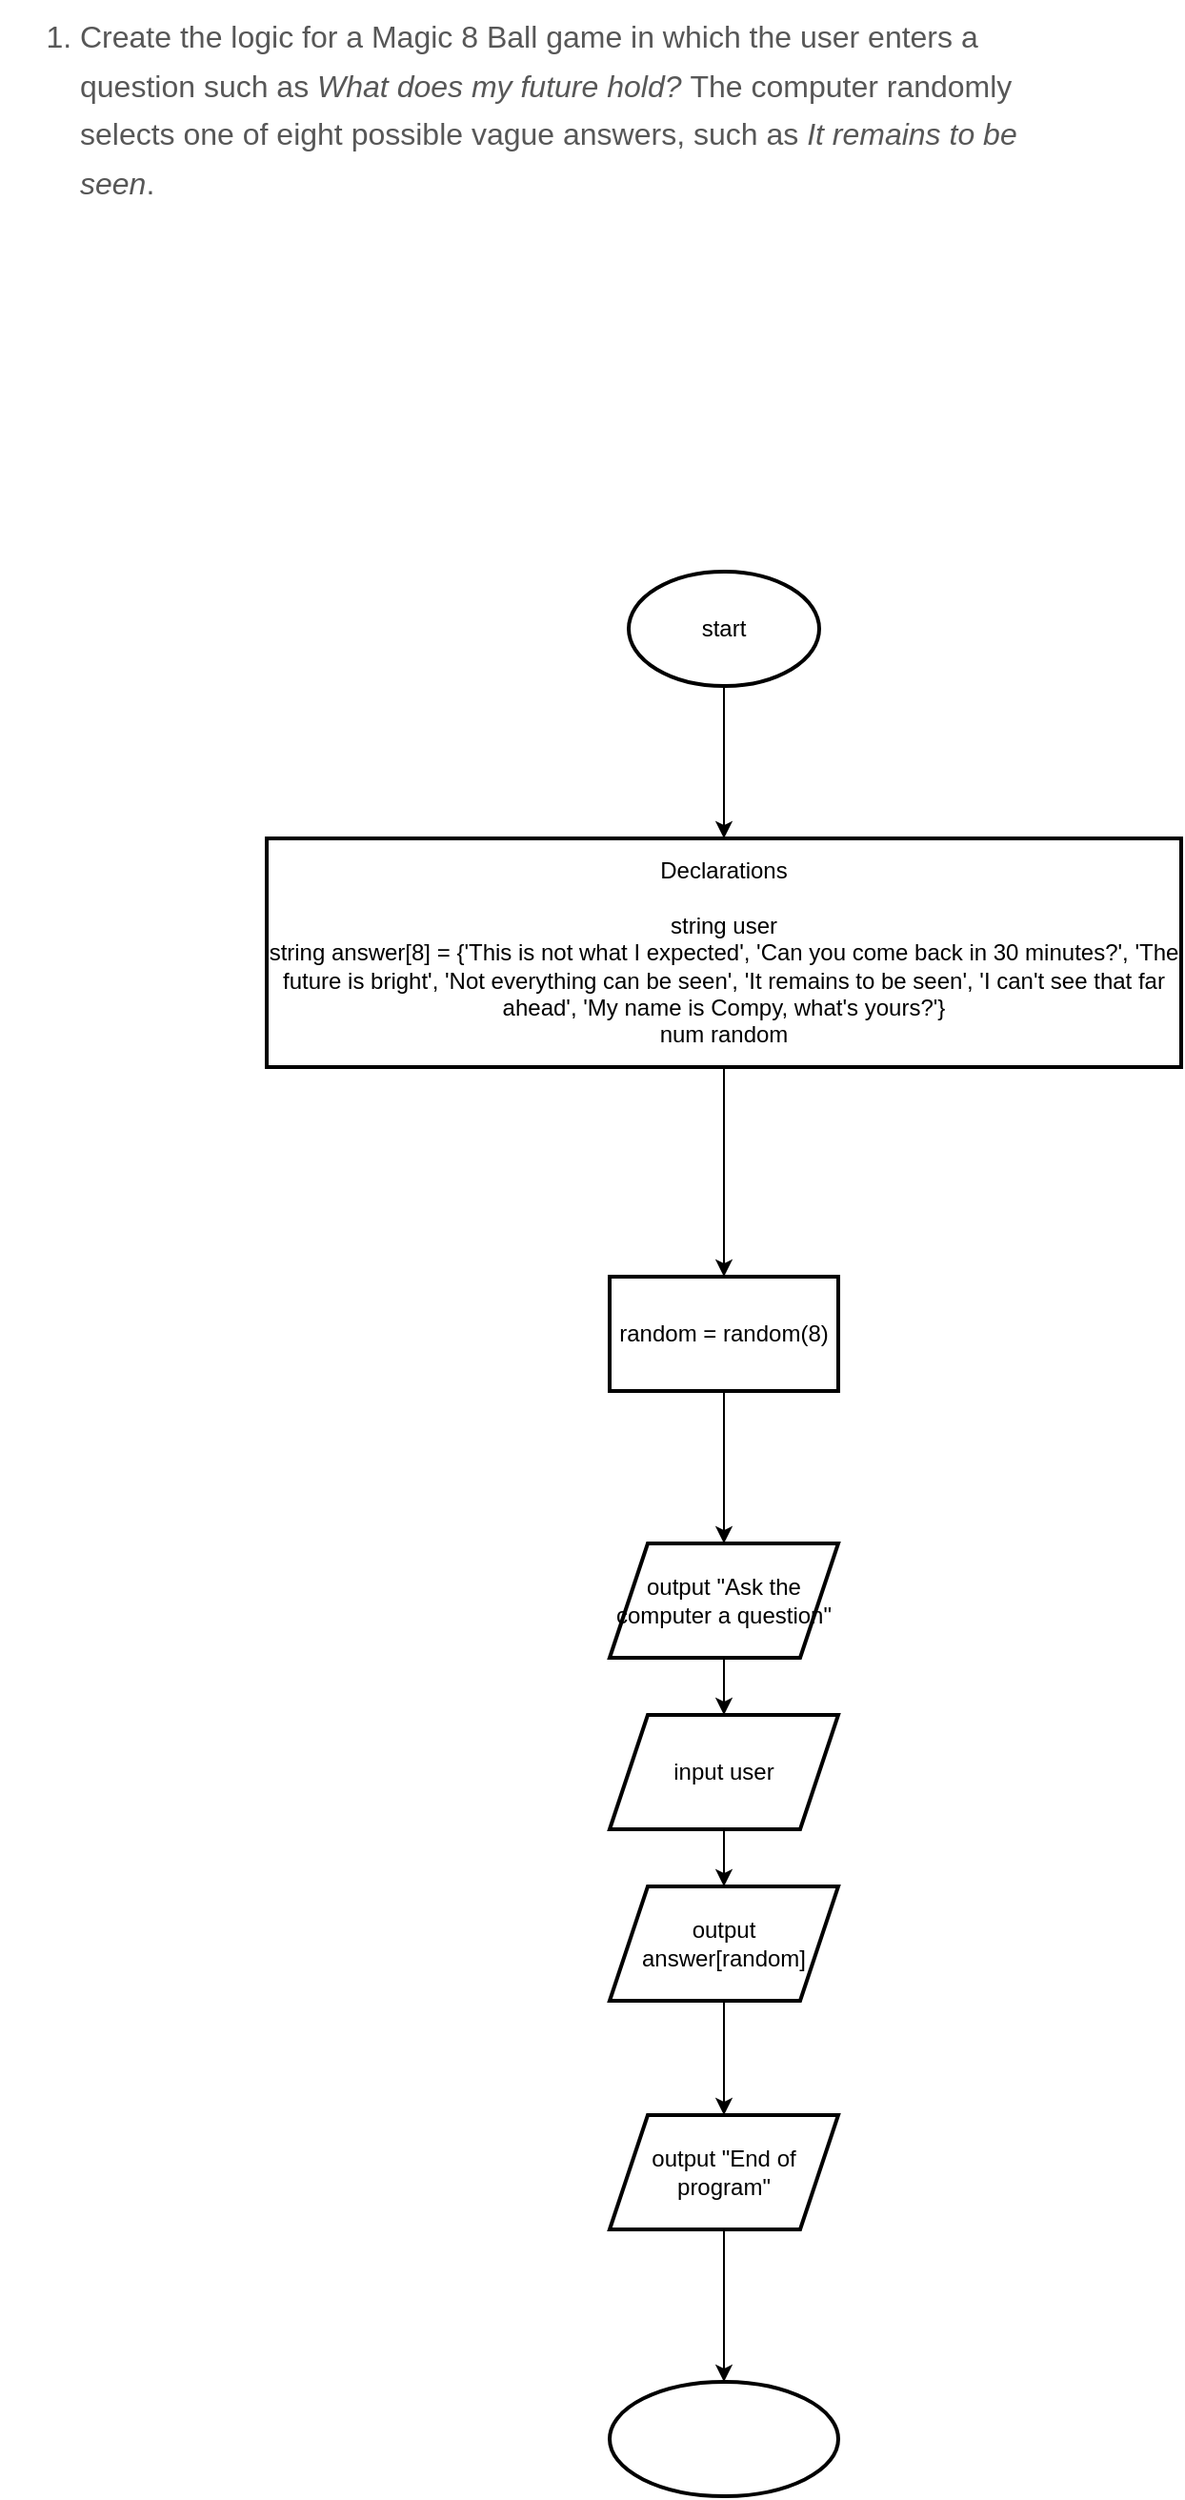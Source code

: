 <mxfile>
    <diagram id="FpxeIAFaRYqNk3HpP0q2" name="Page-1">
        <mxGraphModel dx="1028" dy="705" grid="1" gridSize="10" guides="1" tooltips="1" connect="1" arrows="1" fold="1" page="1" pageScale="1" pageWidth="850" pageHeight="1100" math="0" shadow="0">
            <root>
                <mxCell id="0"/>
                <mxCell id="1" parent="0"/>
                <mxCell id="2" value="&lt;ol id=&quot;DXLCZTA1CMGJUGMLH677&quot; class=&quot;decimal shortanswer&quot; style=&quot;box-sizing: border-box; line-height: 1.8; color: rgb(87, 87, 87); padding: 0px 0px 0px 40px; clear: left; margin: 0px 0px 11px; list-style-type: decimal; font-size: 16px; font-style: normal; font-weight: 400; letter-spacing: normal; text-indent: 0px; text-transform: none; word-spacing: 0px; background-color: rgb(255, 255, 255);&quot;&gt;&lt;li id=&quot;ZZBLUAUFBX71AMGTL176&quot; style=&quot;box-sizing: border-box ; font-family: , &amp;quot;cambria&amp;quot; , &amp;quot;times new roman&amp;quot; , &amp;quot;times&amp;quot; , serif ; line-height: 1.6 ; color: rgb(87 , 87 , 87) ; margin: 0px 0px 10px ; padding: 0px ; list-style: decimal&quot;&gt;&lt;p id=&quot;FVJKL7MTR0C0CA2XD052&quot; style=&quot;box-sizing: border-box ; font-family: , &amp;quot;cambria&amp;quot; , &amp;quot;times new roman&amp;quot; , &amp;quot;times&amp;quot; , serif ; line-height: 1.6 ; color: rgb(87 , 87 , 87) ; margin: 0px ; padding: 0px&quot;&gt;Create the logic for a Magic 8 Ball game in which the user enters a question such as&lt;span&gt;&amp;nbsp;&lt;/span&gt;&lt;em style=&quot;box-sizing: border-box ; font-style: italic&quot;&gt;What does my future hold?&lt;/em&gt;&lt;span&gt;&amp;nbsp;&lt;/span&gt;The computer randomly selects one of eight possible vague answers, such as&lt;span&gt;&amp;nbsp;&lt;/span&gt;&lt;em style=&quot;box-sizing: border-box ; font-style: italic&quot;&gt;It remains to be seen&lt;/em&gt;.&lt;/p&gt;&lt;/li&gt;&lt;/ol&gt;" style="text;whiteSpace=wrap;html=1;" vertex="1" parent="1">
                    <mxGeometry x="40" y="30" width="550" height="130" as="geometry"/>
                </mxCell>
                <mxCell id="5" value="" style="edgeStyle=none;html=1;" edge="1" parent="1" source="3" target="4">
                    <mxGeometry relative="1" as="geometry"/>
                </mxCell>
                <mxCell id="3" value="start" style="strokeWidth=2;html=1;shape=mxgraph.flowchart.start_1;whiteSpace=wrap;" vertex="1" parent="1">
                    <mxGeometry x="370" y="330" width="100" height="60" as="geometry"/>
                </mxCell>
                <mxCell id="7" value="" style="edgeStyle=none;html=1;" edge="1" parent="1" source="4" target="6">
                    <mxGeometry relative="1" as="geometry"/>
                </mxCell>
                <mxCell id="4" value="Declarations&lt;br&gt;&lt;br&gt;string user&lt;br&gt;string answer[8] = {'This is not what I expected', 'Can you come back in 30 minutes?', 'The future is bright', 'Not everything can be seen', 'It remains to be seen', 'I can't see that far ahead', 'My name is Compy, what's yours?'}&lt;br&gt;num random" style="whiteSpace=wrap;html=1;strokeWidth=2;" vertex="1" parent="1">
                    <mxGeometry x="180" y="470" width="480" height="120" as="geometry"/>
                </mxCell>
                <mxCell id="9" value="" style="edgeStyle=none;html=1;" edge="1" parent="1" source="6" target="8">
                    <mxGeometry relative="1" as="geometry"/>
                </mxCell>
                <mxCell id="6" value="random = random(8)" style="whiteSpace=wrap;html=1;strokeWidth=2;" vertex="1" parent="1">
                    <mxGeometry x="360" y="700" width="120" height="60" as="geometry"/>
                </mxCell>
                <mxCell id="11" value="" style="edgeStyle=none;html=1;" edge="1" parent="1" source="8" target="10">
                    <mxGeometry relative="1" as="geometry"/>
                </mxCell>
                <mxCell id="8" value="output &quot;Ask the computer a question&quot;" style="shape=parallelogram;perimeter=parallelogramPerimeter;whiteSpace=wrap;html=1;fixedSize=1;strokeWidth=2;" vertex="1" parent="1">
                    <mxGeometry x="360" y="840" width="120" height="60" as="geometry"/>
                </mxCell>
                <mxCell id="13" value="" style="edgeStyle=none;html=1;" edge="1" parent="1" source="10" target="12">
                    <mxGeometry relative="1" as="geometry"/>
                </mxCell>
                <mxCell id="10" value="input user" style="shape=parallelogram;perimeter=parallelogramPerimeter;whiteSpace=wrap;html=1;fixedSize=1;strokeWidth=2;" vertex="1" parent="1">
                    <mxGeometry x="360" y="930" width="120" height="60" as="geometry"/>
                </mxCell>
                <mxCell id="15" value="" style="edgeStyle=none;html=1;" edge="1" parent="1" source="12" target="14">
                    <mxGeometry relative="1" as="geometry"/>
                </mxCell>
                <mxCell id="12" value="output answer[random]" style="shape=parallelogram;perimeter=parallelogramPerimeter;whiteSpace=wrap;html=1;fixedSize=1;strokeWidth=2;" vertex="1" parent="1">
                    <mxGeometry x="360" y="1020" width="120" height="60" as="geometry"/>
                </mxCell>
                <mxCell id="17" value="" style="edgeStyle=none;html=1;" edge="1" parent="1" source="14" target="16">
                    <mxGeometry relative="1" as="geometry"/>
                </mxCell>
                <mxCell id="14" value="output &quot;End of program&quot;" style="shape=parallelogram;perimeter=parallelogramPerimeter;whiteSpace=wrap;html=1;fixedSize=1;strokeWidth=2;" vertex="1" parent="1">
                    <mxGeometry x="360" y="1140" width="120" height="60" as="geometry"/>
                </mxCell>
                <mxCell id="16" value="" style="ellipse;whiteSpace=wrap;html=1;strokeWidth=2;" vertex="1" parent="1">
                    <mxGeometry x="360" y="1280" width="120" height="60" as="geometry"/>
                </mxCell>
            </root>
        </mxGraphModel>
    </diagram>
</mxfile>